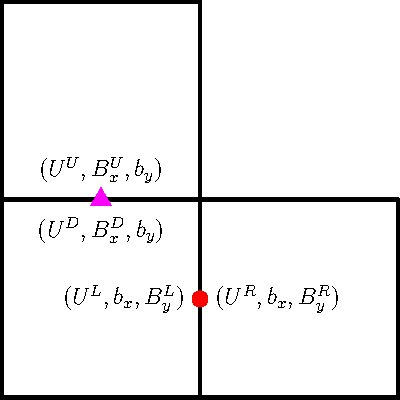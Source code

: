 size(200,0);

pen pc = linewidth(2);

draw((0,0)--(1,0)--(1,1)--(0,1)--cycle,pc);
draw((1,0)--(2,0)--(2,1)--(1,1),pc);
draw((1,1)--(1,2)--(0,2)--(0,1),pc);

marker m1 = marker(scale(4)*unitcircle,red,Fill);
marker m2 = marker(scale(6)*polygon(3),magenta,Fill);
marker m3 = marker(scale(5)*polygon(4),blue,Fill);

label("$(U^L,b_x,B_y^L)$  ", (1.0,0.5), W);
label("  $(U^R,b_x,B_y^R)$", (1.0,0.5), E);
//dot((1,0.5),linewidth(5));
draw((1,0.5),m1);

label("$(U^D,B_x^D,b_y)$", (0.5,1.0-0.05), S);
label("$(U^U,B_x^U,b_y)$", (0.5,1.0+0.05), N);
//dot((0.5,1.0),linewidth(5));
draw((0.5,1.0),m2);

